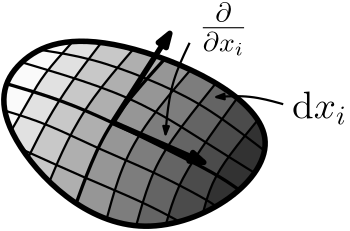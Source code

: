 <?xml version="1.0"?>
<!DOCTYPE ipe SYSTEM "ipe.dtd">
<ipe version="70107" creator="Ipe 7.1.8">
<info created="D:20130404105003" modified="D:20160304170909"/>
<ipestyle name="basic">
<symbol name="arrow/arc(spx)">
<path stroke="sym-stroke" fill="sym-stroke" pen="sym-pen">
0 0 m
-1 0.333 l
-1 -0.333 l
h
</path>
</symbol>
<symbol name="arrow/farc(spx)">
<path stroke="sym-stroke" fill="white" pen="sym-pen">
0 0 m
-1 0.333 l
-1 -0.333 l
h
</path>
</symbol>
<symbol name="mark/circle(sx)" transformations="translations">
<path fill="sym-stroke">
0.6 0 0 0.6 0 0 e
0.4 0 0 0.4 0 0 e
</path>
</symbol>
<symbol name="mark/disk(sx)" transformations="translations">
<path fill="sym-stroke">
0.6 0 0 0.6 0 0 e
</path>
</symbol>
<symbol name="mark/fdisk(sfx)" transformations="translations">
<group>
<path fill="sym-fill">
0.5 0 0 0.5 0 0 e
</path>
<path fill="sym-stroke" fillrule="eofill">
0.6 0 0 0.6 0 0 e
0.4 0 0 0.4 0 0 e
</path>
</group>
</symbol>
<symbol name="mark/box(sx)" transformations="translations">
<path fill="sym-stroke" fillrule="eofill">
-0.6 -0.6 m
0.6 -0.6 l
0.6 0.6 l
-0.6 0.6 l
h
-0.4 -0.4 m
0.4 -0.4 l
0.4 0.4 l
-0.4 0.4 l
h
</path>
</symbol>
<symbol name="mark/square(sx)" transformations="translations">
<path fill="sym-stroke">
-0.6 -0.6 m
0.6 -0.6 l
0.6 0.6 l
-0.6 0.6 l
h
</path>
</symbol>
<symbol name="mark/fsquare(sfx)" transformations="translations">
<group>
<path fill="sym-fill">
-0.5 -0.5 m
0.5 -0.5 l
0.5 0.5 l
-0.5 0.5 l
h
</path>
<path fill="sym-stroke" fillrule="eofill">
-0.6 -0.6 m
0.6 -0.6 l
0.6 0.6 l
-0.6 0.6 l
h
-0.4 -0.4 m
0.4 -0.4 l
0.4 0.4 l
-0.4 0.4 l
h
</path>
</group>
</symbol>
<symbol name="mark/cross(sx)" transformations="translations">
<group>
<path fill="sym-stroke">
-0.43 -0.57 m
0.57 0.43 l
0.43 0.57 l
-0.57 -0.43 l
h
</path>
<path fill="sym-stroke">
-0.43 0.57 m
0.57 -0.43 l
0.43 -0.57 l
-0.57 0.43 l
h
</path>
</group>
</symbol>
<symbol name="arrow/fnormal(spx)">
<path stroke="sym-stroke" fill="white" pen="sym-pen">
0 0 m
-1 0.333 l
-1 -0.333 l
h
</path>
</symbol>
<symbol name="arrow/pointed(spx)">
<path stroke="sym-stroke" fill="sym-stroke" pen="sym-pen">
0 0 m
-1 0.333 l
-0.8 0 l
-1 -0.333 l
h
</path>
</symbol>
<symbol name="arrow/fpointed(spx)">
<path stroke="sym-stroke" fill="white" pen="sym-pen">
0 0 m
-1 0.333 l
-0.8 0 l
-1 -0.333 l
h
</path>
</symbol>
<symbol name="arrow/linear(spx)">
<path stroke="sym-stroke" pen="sym-pen">
-1 0.333 m
0 0 l
-1 -0.333 l
</path>
</symbol>
<symbol name="arrow/fdouble(spx)">
<path stroke="sym-stroke" fill="white" pen="sym-pen">
0 0 m
-1 0.333 l
-1 -0.333 l
h
-1 0 m
-2 0.333 l
-2 -0.333 l
h
</path>
</symbol>
<symbol name="arrow/double(spx)">
<path stroke="sym-stroke" fill="sym-stroke" pen="sym-pen">
0 0 m
-1 0.333 l
-1 -0.333 l
h
-1 0 m
-2 0.333 l
-2 -0.333 l
h
</path>
</symbol>
<pen name="heavier" value="0.8"/>
<pen name="fat" value="1.2"/>
<pen name="ultrafat" value="2"/>
<symbolsize name="large" value="5"/>
<symbolsize name="small" value="2"/>
<symbolsize name="tiny" value="1.1"/>
<arrowsize name="large" value="10"/>
<arrowsize name="small" value="5"/>
<arrowsize name="tiny" value="3"/>
<color name="red" value="1 0 0"/>
<color name="green" value="0 1 0"/>
<color name="blue" value="0 0 1"/>
<color name="yellow" value="1 1 0"/>
<color name="orange" value="1 0.647 0"/>
<color name="gold" value="1 0.843 0"/>
<color name="purple" value="0.627 0.125 0.941"/>
<color name="gray" value="0.745"/>
<color name="brown" value="0.647 0.165 0.165"/>
<color name="navy" value="0 0 0.502"/>
<color name="pink" value="1 0.753 0.796"/>
<color name="seagreen" value="0.18 0.545 0.341"/>
<color name="turquoise" value="0.251 0.878 0.816"/>
<color name="violet" value="0.933 0.51 0.933"/>
<color name="darkblue" value="0 0 0.545"/>
<color name="darkcyan" value="0 0.545 0.545"/>
<color name="darkgray" value="0.663"/>
<color name="darkgreen" value="0 0.392 0"/>
<color name="darkmagenta" value="0.545 0 0.545"/>
<color name="darkorange" value="1 0.549 0"/>
<color name="darkred" value="0.545 0 0"/>
<color name="lightblue" value="0.678 0.847 0.902"/>
<color name="lightcyan" value="0.878 1 1"/>
<color name="lightgray" value="0.827"/>
<color name="lightgreen" value="0.565 0.933 0.565"/>
<color name="lightyellow" value="1 1 0.878"/>
<dashstyle name="dashed" value="[4] 0"/>
<dashstyle name="dotted" value="[1 3] 0"/>
<dashstyle name="dash dotted" value="[4 2 1 2] 0"/>
<dashstyle name="dash dot dotted" value="[4 2 1 2 1 2] 0"/>
<textsize name="large" value="\large"/>
<textsize name="small" value="\small"/>
<textsize name="tiny" value="\tiny"/>
<textsize name="Large" value="\Large"/>
<textsize name="LARGE" value="\LARGE"/>
<textsize name="huge" value="\huge"/>
<textsize name="Huge" value="\Huge"/>
<textsize name="footnote" value="\footnotesize"/>
<textstyle name="center" begin="\begin{center}" end="\end{center}"/>
<textstyle name="itemize" begin="\begin{itemize}" end="\end{itemize}"/>
<textstyle name="item" begin="\begin{itemize}\item{}" end="\end{itemize}"/>
<gridsize name="4 pts" value="4"/>
<gridsize name="8 pts (~3 mm)" value="8"/>
<gridsize name="16 pts (~6 mm)" value="16"/>
<gridsize name="32 pts (~12 mm)" value="32"/>
<gridsize name="10 pts (~3.5 mm)" value="10"/>
<gridsize name="20 pts (~7 mm)" value="20"/>
<gridsize name="14 pts (~5 mm)" value="14"/>
<gridsize name="28 pts (~10 mm)" value="28"/>
<gridsize name="56 pts (~20 mm)" value="56"/>
<anglesize name="90 deg" value="90"/>
<anglesize name="60 deg" value="60"/>
<anglesize name="45 deg" value="45"/>
<anglesize name="30 deg" value="30"/>
<anglesize name="22.5 deg" value="22.5"/>
<tiling name="falling" angle="-60" step="4" width="1"/>
<tiling name="rising" angle="30" step="4" width="1"/>
</ipestyle>
<ipestyle name="prueba">
<symbol name="arrow/arc(spx)">
<path stroke="sym-stroke" fill="sym-stroke" pen="sym-pen">
0 0 m
-1 0.333 l
-1 -0.333 l
h
</path>
</symbol>
<symbol name="arrow/farc(spx)">
<path stroke="sym-stroke" fill="white" pen="sym-pen">
0 0 m
-1 0.333 l
-1 -0.333 l
h
</path>
</symbol>
<symbol name="mark/circle(sx)" transformations="translations">
<path fill="sym-stroke">
0.6 0 0 0.6 0 0 e
0.4 0 0 0.4 0 0 e
</path>
</symbol>
<symbol name="mark/disk(sx)" transformations="translations">
<path fill="sym-stroke">
0.6 0 0 0.6 0 0 e
</path>
</symbol>
<symbol name="mark/fdisk(sfx)" transformations="translations">
<group>
<path fill="sym-fill">
0.5 0 0 0.5 0 0 e
</path>
<path fill="sym-stroke" fillrule="eofill">
0.6 0 0 0.6 0 0 e
0.4 0 0 0.4 0 0 e
</path>
</group>
</symbol>
<symbol name="mark/box(sx)" transformations="translations">
<path fill="sym-stroke" fillrule="eofill">
-0.6 -0.6 m
0.6 -0.6 l
0.6 0.6 l
-0.6 0.6 l
h
-0.4 -0.4 m
0.4 -0.4 l
0.4 0.4 l
-0.4 0.4 l
h
</path>
</symbol>
<symbol name="mark/square(sx)" transformations="translations">
<path fill="sym-stroke">
-0.6 -0.6 m
0.6 -0.6 l
0.6 0.6 l
-0.6 0.6 l
h
</path>
</symbol>
<symbol name="mark/fsquare(sfx)" transformations="translations">
<group>
<path fill="sym-fill">
-0.5 -0.5 m
0.5 -0.5 l
0.5 0.5 l
-0.5 0.5 l
h
</path>
<path fill="sym-stroke" fillrule="eofill">
-0.6 -0.6 m
0.6 -0.6 l
0.6 0.6 l
-0.6 0.6 l
h
-0.4 -0.4 m
0.4 -0.4 l
0.4 0.4 l
-0.4 0.4 l
h
</path>
</group>
</symbol>
<symbol name="mark/cross(sx)" transformations="translations">
<group>
<path fill="sym-stroke">
-0.43 -0.57 m
0.57 0.43 l
0.43 0.57 l
-0.57 -0.43 l
h
</path>
<path fill="sym-stroke">
-0.43 0.57 m
0.57 -0.43 l
0.43 -0.57 l
-0.57 0.43 l
h
</path>
</group>
</symbol>
<symbol name="arrow/fnormal(spx)">
<path stroke="sym-stroke" fill="white" pen="sym-pen">
0 0 m
-1 0.333 l
-1 -0.333 l
h
</path>
</symbol>
<symbol name="arrow/pointed(spx)">
<path stroke="sym-stroke" fill="sym-stroke" pen="sym-pen">
0 0 m
-1 0.333 l
-0.8 0 l
-1 -0.333 l
h
</path>
</symbol>
<symbol name="arrow/fpointed(spx)">
<path stroke="sym-stroke" fill="white" pen="sym-pen">
0 0 m
-1 0.333 l
-0.8 0 l
-1 -0.333 l
h
</path>
</symbol>
<symbol name="arrow/linear(spx)">
<path stroke="sym-stroke" pen="sym-pen">
-1 0.333 m
0 0 l
-1 -0.333 l
</path>
</symbol>
<symbol name="arrow/fdouble(spx)">
<path stroke="sym-stroke" fill="white" pen="sym-pen">
0 0 m
-1 0.333 l
-1 -0.333 l
h
-1 0 m
-2 0.333 l
-2 -0.333 l
h
</path>
</symbol>
<symbol name="arrow/double(spx)">
<path stroke="sym-stroke" fill="sym-stroke" pen="sym-pen">
0 0 m
-1 0.333 l
-1 -0.333 l
h
-1 0 m
-2 0.333 l
-2 -0.333 l
h
</path>
</symbol>
<pen name="heavier" value="0.8"/>
<pen name="fat" value="1.2"/>
<pen name="ultrafat" value="2"/>
<symbolsize name="large" value="5"/>
<symbolsize name="small" value="2"/>
<symbolsize name="tiny" value="1.1"/>
<arrowsize name="large" value="10"/>
<arrowsize name="small" value="5"/>
<arrowsize name="tiny" value="3"/>
<color name="red" value="1 0 0"/>
<color name="green" value="0 1 0"/>
<color name="blue" value="0 0 1"/>
<color name="yellow" value="1 1 0"/>
<color name="orange" value="1 0.647 0"/>
<color name="gold" value="1 0.843 0"/>
<color name="purple" value="0.627 0.125 0.941"/>
<color name="gray" value="0.745"/>
<color name="brown" value="0.647 0.165 0.165"/>
<color name="navy" value="0 0 0.502"/>
<color name="pink" value="1 0.753 0.796"/>
<color name="seagreen" value="0.18 0.545 0.341"/>
<color name="turquoise" value="0.251 0.878 0.816"/>
<color name="violet" value="0.933 0.51 0.933"/>
<color name="darkblue" value="0 0 0.545"/>
<color name="darkcyan" value="0 0.545 0.545"/>
<color name="darkgray" value="0.663"/>
<color name="darkgreen" value="0 0.392 0"/>
<color name="darkmagenta" value="0.545 0 0.545"/>
<color name="darkorange" value="1 0.549 0"/>
<color name="darkred" value="0.545 0 0"/>
<color name="lightblue" value="0.678 0.847 0.902"/>
<color name="lightcyan" value="0.878 1 1"/>
<color name="lightgray" value="0.827"/>
<color name="lightgreen" value="0.565 0.933 0.565"/>
<color name="lightyellow" value="1 1 0.878"/>
<color name="gray7" value="0.87"/>
<color name="azul" value="0.237 0.659 0.659"/>
<color name="amarillo" value="0.957 0.969 0.714"/>
<dashstyle name="dashed" value="[4] 0"/>
<dashstyle name="dotted" value="[1 3] 0"/>
<dashstyle name="dash dotted" value="[4 2 1 2] 0"/>
<dashstyle name="dash dot dotted" value="[4 2 1 2 1 2] 0"/>
<dashstyle name="medium dashed" value="[8] 0"/>
<dashstyle name="large dashed" value="[12] 0"/>
<dashstyle name="large dotted" value="[2 4] 0"/>
<textsize name="large" value="\large"/>
<textsize name="small" value="\small"/>
<textsize name="tiny" value="\tiny"/>
<textsize name="Large" value="\Large"/>
<textsize name="LARGE" value="\LARGE"/>
<textsize name="huge" value="\huge"/>
<textsize name="Huge" value="\Huge"/>
<textsize name="footnote" value="\footnotesize"/>
<textstyle name="center" begin="\begin{center}" end="\end{center}"/>
<textstyle name="itemize" begin="\begin{itemize}" end="\end{itemize}"/>
<textstyle name="item" begin="\begin{itemize}\item{}" end="\end{itemize}"/>
<gridsize name="4 pts" value="4"/>
<gridsize name="8 pts (~3 mm)" value="8"/>
<gridsize name="16 pts (~6 mm)" value="16"/>
<gridsize name="32 pts (~12 mm)" value="32"/>
<gridsize name="10 pts (~3.5 mm)" value="10"/>
<gridsize name="20 pts (~7 mm)" value="20"/>
<gridsize name="14 pts (~5 mm)" value="14"/>
<gridsize name="28 pts (~10 mm)" value="28"/>
<gridsize name="56 pts (~20 mm)" value="56"/>
<anglesize name="90 deg" value="90"/>
<anglesize name="60 deg" value="60"/>
<anglesize name="45 deg" value="45"/>
<anglesize name="30 deg" value="30"/>
<anglesize name="22.5 deg" value="22.5"/>
<tiling name="falling" angle="-60" step="4" width="1"/>
<tiling name="rising" angle="30" step="4" width="1"/>
</ipestyle>
<page>
<layer name="alpha"/>
<view layers="alpha" active="alpha"/>
<path layer="alpha" fill="0.98">
153.704 174.642
153.704 174.642
149.702 174.157
144.264 172.694
139.811 170.556
135.345 167.178
132.728 164.349
129.927 159.437
128.975 155.378
129.244 149.768
129.941 146.965
131.599 142.69
131.599 142.69
134.343 147.439
136.446 151.096
138.581 154.766
140.688 158.467
142.067 160.626
144.932 164.519
148.033 168.247
151.348 172.014 u
</path>
<path fill="0.882">
163.978 174.274
163.978 174.274
160.9 174.587
156.189 174.743
153.704 174.642
153.704 174.642
151.348 172.014
148.033 168.247
142.067 160.626
136.446 151.096
134.343 147.439
131.599 142.69
131.599 142.69
137.626 132.846
137.626 132.846
139.036 135.685
141.962 141.426
145.44 147.759
147.304 150.894
150.724 156.251
155.658 163.289
161.638 171.234 u
</path>
<path fill="0.784">
175.537 171.946
175.537 171.946
170.648 173.127
163.978 174.274
163.978 174.274
160.058 168.824
155.658 163.289
151.912 157.906
147.304 150.894
145.44 147.759
141.962 141.426
137.626 132.846
137.626 132.846
140.097 129.741
142.419 127.11
145.292 124.176
145.292 124.176
146.859 127.939
148.586 131.949
150.143 135.365
153.246 141.585
155.79 146.112
159.294 151.642
162.753 156.469
167.499 162.475
172.216 168.083 u
</path>
<path fill="0.686">
186.761 168.353
186.761 168.353
182.231 169.943
178.468 171.121
175.537 171.946
175.537 171.946
172.216 168.083
167.499 162.475
164.342 158.538
162.753 156.469
157.329 148.517
154.775 144.272
150.143 135.365
148.586 131.949
145.292 124.176
145.292 124.176
147.408 122.212
151.129 119.123
154.927 116.405
154.927 116.405
159.105 127.581
161.7 133.776
164.591 139.713
166.228 142.627
170.837 149.585
175.881 155.981
179.944 160.728
183.698 164.949 u
</path>
<path fill="0.588">
196.099 164.452
196.099 164.452
192.533 166.047
188.434 167.718
186.761 168.353
186.761 168.353
183.698 164.949
179.944 160.728
177.338 157.661
173.559 153.008
170.837 149.585
168.034 145.537
166.228 142.627
164.089 138.631
161.7 133.776
159.105 127.581
157.279 122.675
154.927 116.405
154.927 116.405
158.21 114.387
162.381 112.245
165.893 110.796
165.893 110.796
166.872 114.373
167.755 117.525
169.888 124.35
172.586 131.332
174.448 135.236
176.603 139.138
179.682 143.967
183.891 149.732
189.604 156.821
192.961 160.787 u
</path>
<path fill="0.49">
205.202 159.642
205.202 159.642
202.151 161.391
199.163 162.963
196.099 164.452
196.099 164.452
192.961 160.787
188.534 155.473
185.431 151.605
181.778 146.925
179.682 143.967
176.603 139.138
174.448 135.236
172.586 131.332
171.064 127.342
169.256 122.239
167.755 117.525
165.893 110.796
165.893 110.796
171.353 109.174
176.513 108.345
176.513 108.345
177.6 112.232
179.576 118.84
182.92 127.789
185.129 132.239
188.804 138.237
194.209 145.726
199.591 152.64
202.387 156.136 u
</path>
<path fill="0.392">
212.907 154.308
212.907 154.308
209.176 157.091
205.202 159.642
205.202 159.642
199.591 152.64
196.484 148.63
194.209 145.726
191.794 142.351
188.804 138.237
185.129 132.239
182.92 127.789
180.524 121.281
178.971 116.914
177.6 112.232
176.513 108.345
176.513 108.345
181.237 108.189
187.201 108.777
187.201 108.777
188.076 111.743
188.719 113.848
190.222 118.25
192.174 122.958
194.281 127.07
197.573 132.514
202.701 140.089
208.835 148.692 u
</path>
<path fill="0.294">
220.293 146.387
220.293 146.387
216.973 150.576
212.907 154.308
212.907 154.308
208.835 148.692
205.537 144.055
202.701 140.089
199.205 134.89
196.534 130.75
194.281 127.07
192.174 122.958
190.787 119.561
188.719 113.848
187.201 108.777
187.201 108.777
192.077 109.842
196.481 111.237
200.548 112.898
200.548 112.898
201.122 115.008
202.368 119.169
204.507 124.515
206.31 127.863
208.952 131.934
212.477 136.694
217.26 142.691 u
</path>
<path fill="0.196">
200.548 112.898
200.548 112.898
203.735 114.467
208.064 117.03
212.107 119.982
216.436 124.025
219.137 127.363
221.011 130.48
222.701 135.35
222.946 138.602
222.334 142.085
220.293 146.387
220.293 146.387
217.26 142.691
215.695 140.762
212.477 136.694
208.952 131.934
206.31 127.863
204.507 124.515
202.368 119.169 u
</path>
<path matrix="1 0 0 1 -4 0" stroke="black" pen="ultrafat">
166.965 181.459
135.103 169.17
127.365 143.681
180.164 90.8817
253.446 141.86 u
</path>
<path matrix="1 0 0 1 -4 0" stroke="black" pen="heavier">
157.704 174.642 m
146.884 162.575
142.581 154.766
135.599 142.69 s
</path>
<path matrix="1 0 0 1 -4 0" stroke="black" pen="heavier">
167.978 174.274 m
156.765 159.706
148.318 146.32
141.626 132.846 s
</path>
<path matrix="1 0 0 1 -4 0" stroke="black" pen="heavier">
179.537 171.946 m
164.234 154.149
155.13 138.219
149.292 124.176
149.292 124.176 s
</path>
<path matrix="1 0 0 1 -4 0" stroke="black" pen="fat">
190.761 168.353 m
174.702 150.508
166.054 135.943
158.927 116.405 s
</path>
<path matrix="1 0 0 1 -4 0" stroke="black" pen="heavier">
200.099 164.452 m
184.261 145.956
175.158 130.026
169.893 110.796 s
</path>
<path matrix="1 0 0 1 -4 0" stroke="black" pen="heavier">
209.202 159.642 m
191.999 138.219
185.171 125.019
180.513 108.345 s
</path>
<path matrix="1 0 0 1 -4 0" stroke="black" pen="heavier">
216.907 154.308 m
202.923 135.033
195.185 122.288
191.201 108.777 s
</path>
<path matrix="1 0 0 1 -4 0" stroke="black" pen="heavier">
224.293 146.387 m
213.846 133.667
207.474 123.653
204.548 112.898 s
</path>
<path matrix="1 0 0 1 -4 0" stroke="black" pen="heavier">
145.855 171.664 m
164.058 168.824
184.593 161.466
203.591 152.64
219.695 140.762
226.701 135.35 s
</path>
<path matrix="1 0 0 1 -4 0" stroke="black" pen="heavier">
139.345 167.178 m
168.342 158.538
187.891 149.732
205.475 138.326
223.137 127.363 s
</path>
<path matrix="1 0 0 1 -4 0" stroke="black" pen="fat">
133.927 159.437 m
153.811 153.571
172.034 145.537
191.356 136.015
209.695 126.796
217.58 121.232 s
</path>
<path matrix="1 0 0 1 -4 0" stroke="black" pen="heavier">
133.244 149.768 m
148.405 145.125
166.751 136.06
186.92 127.789
205.913 117.749
209.29 115.327 s
</path>
<path matrix="1 0 0 1 -4 0" stroke="black" pen="heavier">
139.544 135.777 m
162.27 125.444
182.971 116.914
196.077 109.842 s
</path>
<path stroke="black" pen="ultrafat" arrow="normal/small">
168.034 145.537 m
188.625 177.588 l
</path>
<path stroke="black" pen="ultrafat" arrow="normal/small">
168.034 145.537 m
200.842 131.141 l
</path>
<text matrix="1 0 0 1 -14.6042 -0.478828" transformations="translations" pos="213.919 176.513" stroke="black" type="label" width="17.244" height="12.569" depth="6.44" valign="baseline" size="Large">$\frac{\partial}{\partial x_i}$</text>
<path stroke="black" pen="heavier" arrow="normal/tiny">
195.753 174.191 m
189.307 160.563
187.465 146.935
187.097 141.226 s
</path>
<text matrix="1 0 0 1 18.7295 -29.5768" transformations="translations" pos="213.919 176.513" stroke="black" type="label" width="19.717" height="9.965" depth="2.15" valign="baseline" size="Large">$\mathrm{d}x_i$</text>
<path stroke="black" pen="heavier" arrow="normal/tiny">
229.455 152.091 m
217.484 155.406
205.329 154.67 s
</path>
</page>
</ipe>
